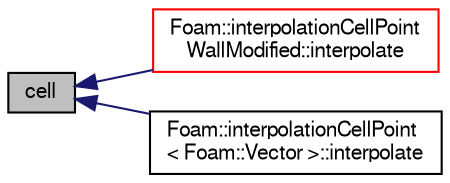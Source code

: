 digraph "cell"
{
  bgcolor="transparent";
  edge [fontname="FreeSans",fontsize="10",labelfontname="FreeSans",labelfontsize="10"];
  node [fontname="FreeSans",fontsize="10",shape=record];
  rankdir="LR";
  Node195 [label="cell",height=0.2,width=0.4,color="black", fillcolor="grey75", style="filled", fontcolor="black"];
  Node195 -> Node196 [dir="back",color="midnightblue",fontsize="10",style="solid",fontname="FreeSans"];
  Node196 [label="Foam::interpolationCellPoint\lWallModified::interpolate",height=0.2,width=0.4,color="red",URL="$a22938.html#a16b09afb830d0589f019bb7c4b6b11f3",tooltip="Interpolate field for the given cellPointWeight. "];
  Node195 -> Node198 [dir="back",color="midnightblue",fontsize="10",style="solid",fontname="FreeSans"];
  Node198 [label="Foam::interpolationCellPoint\l\< Foam::Vector \>::interpolate",height=0.2,width=0.4,color="black",URL="$a22926.html#a220a48bd7fa710760bbef84f28a7b67f",tooltip="Interpolate field for the given cellPointWeight. "];
}
